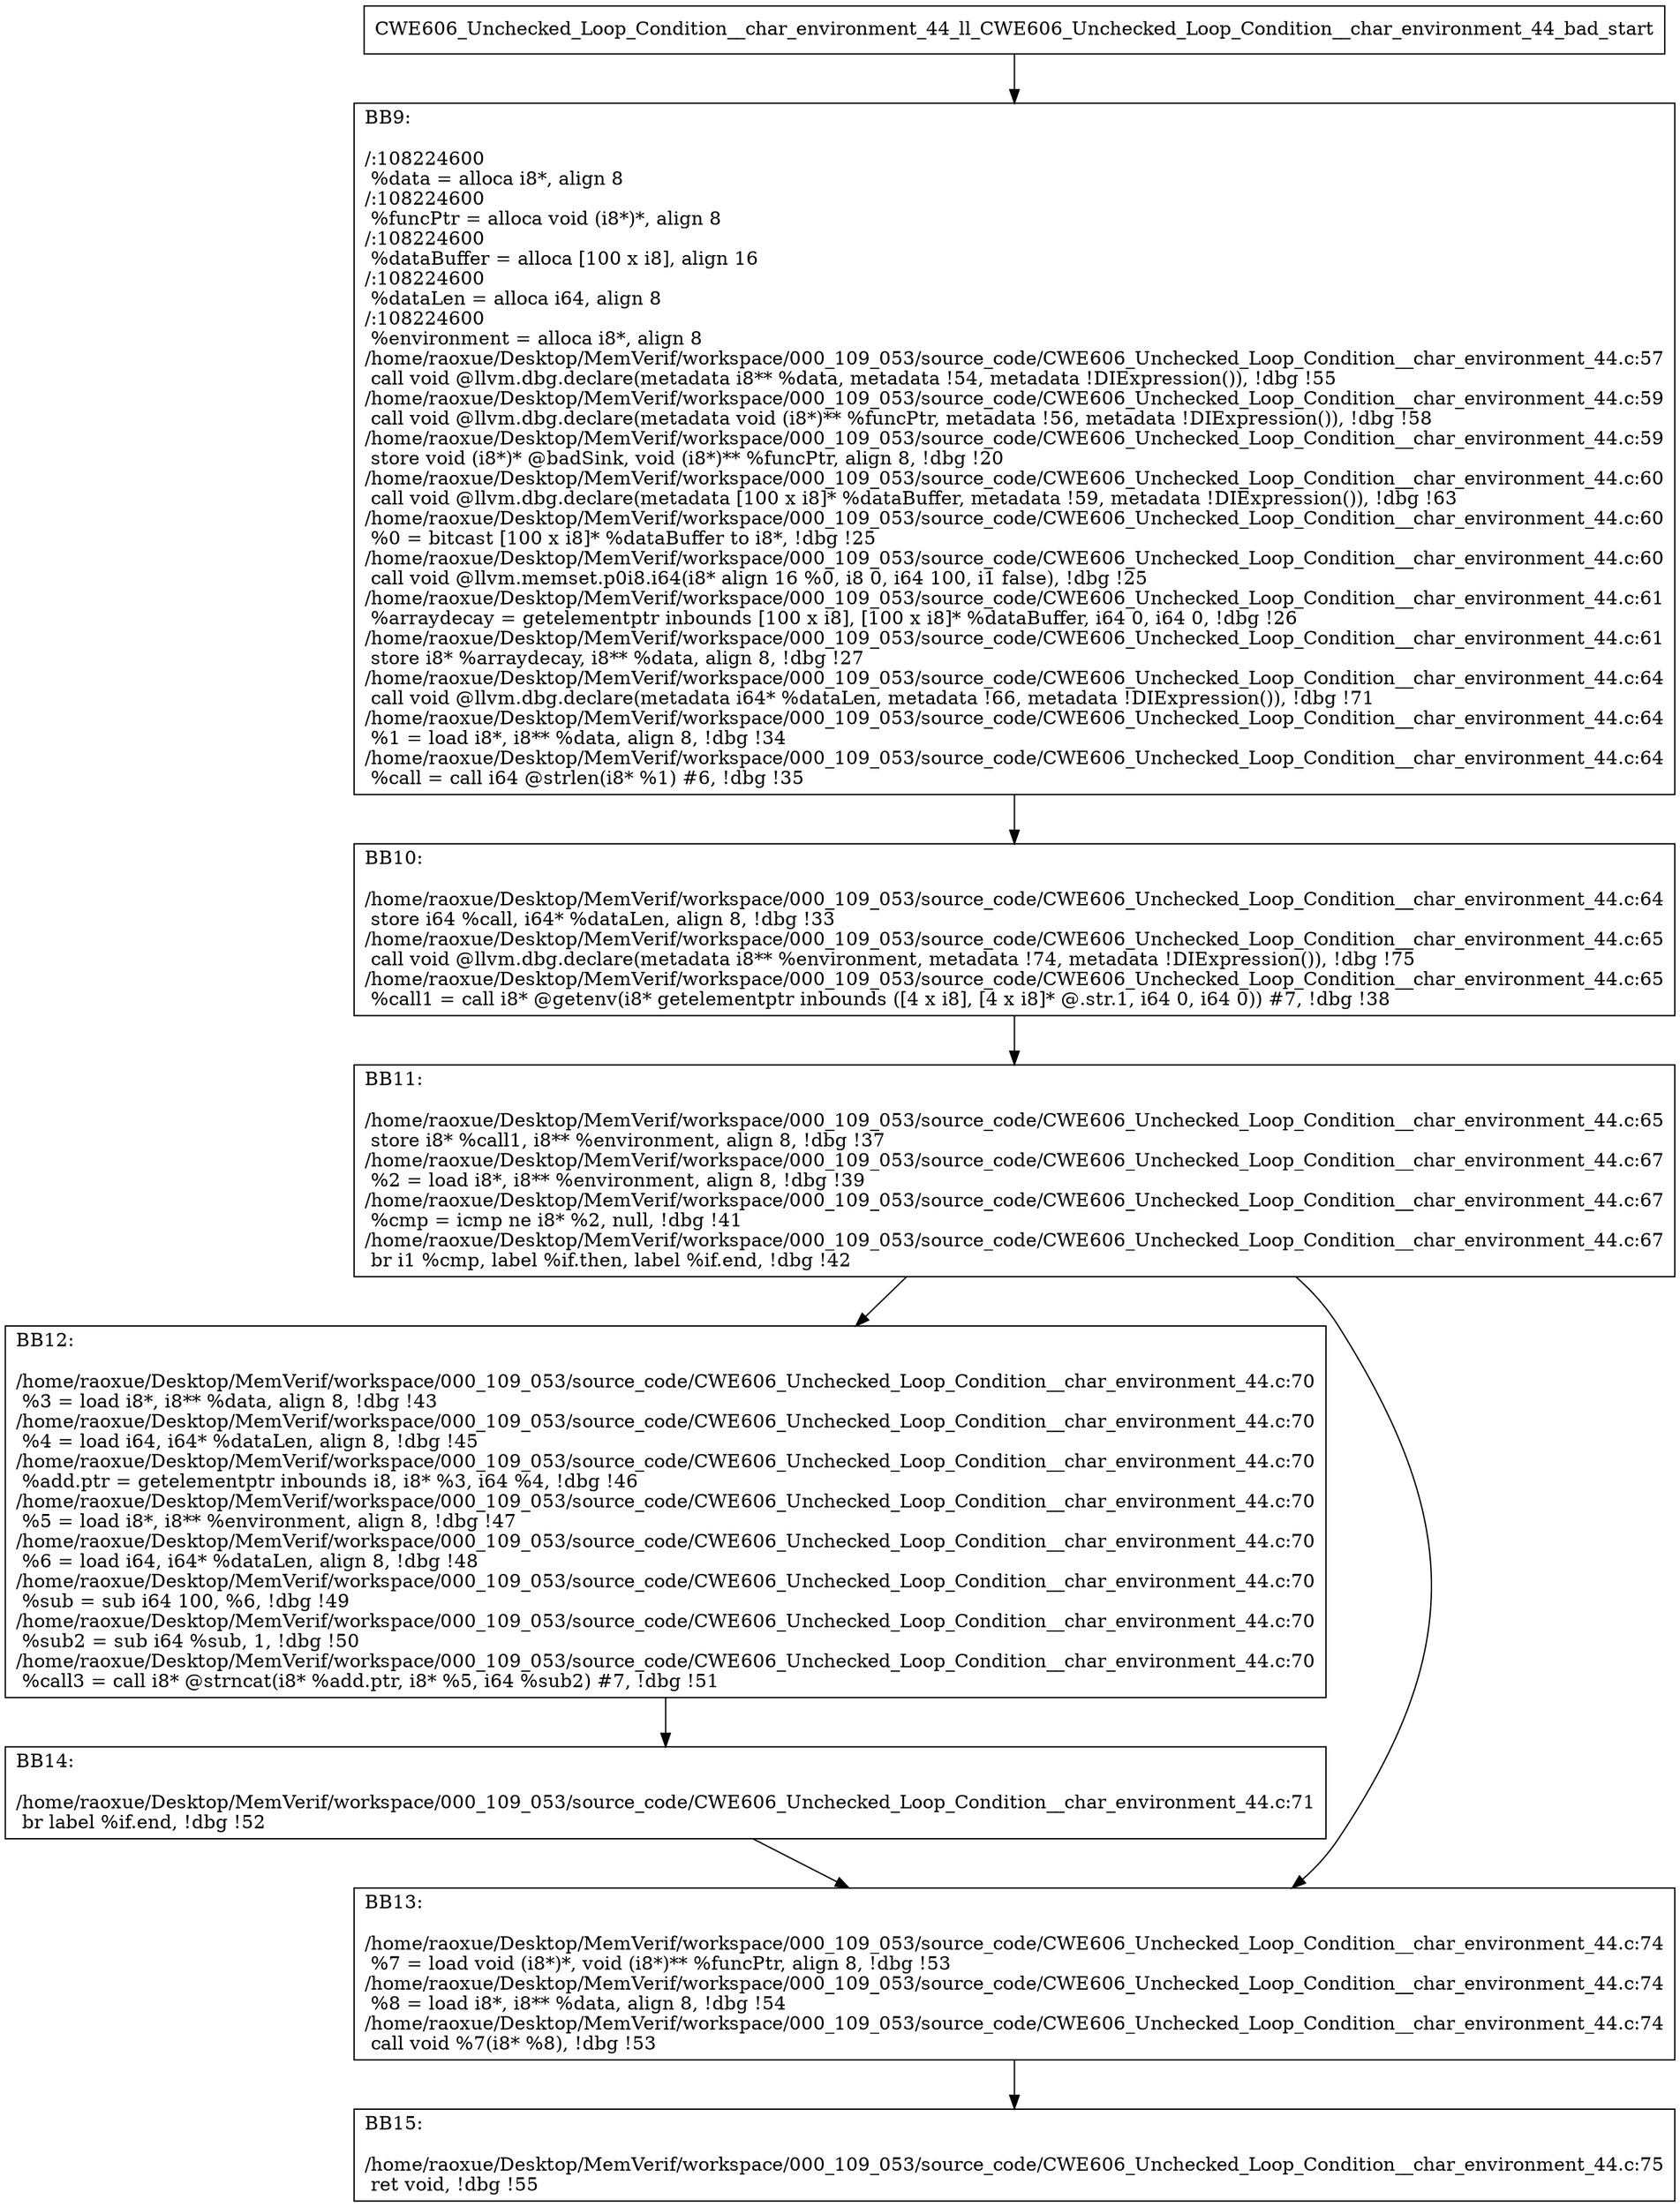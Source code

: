 digraph "CFG for'CWE606_Unchecked_Loop_Condition__char_environment_44_ll_CWE606_Unchecked_Loop_Condition__char_environment_44_bad' function" {
	BBCWE606_Unchecked_Loop_Condition__char_environment_44_ll_CWE606_Unchecked_Loop_Condition__char_environment_44_bad_start[shape=record,label="{CWE606_Unchecked_Loop_Condition__char_environment_44_ll_CWE606_Unchecked_Loop_Condition__char_environment_44_bad_start}"];
	BBCWE606_Unchecked_Loop_Condition__char_environment_44_ll_CWE606_Unchecked_Loop_Condition__char_environment_44_bad_start-> CWE606_Unchecked_Loop_Condition__char_environment_44_ll_CWE606_Unchecked_Loop_Condition__char_environment_44_badBB9;
	CWE606_Unchecked_Loop_Condition__char_environment_44_ll_CWE606_Unchecked_Loop_Condition__char_environment_44_badBB9 [shape=record, label="{BB9:\l\l/:108224600\l
  %data = alloca i8*, align 8\l
/:108224600\l
  %funcPtr = alloca void (i8*)*, align 8\l
/:108224600\l
  %dataBuffer = alloca [100 x i8], align 16\l
/:108224600\l
  %dataLen = alloca i64, align 8\l
/:108224600\l
  %environment = alloca i8*, align 8\l
/home/raoxue/Desktop/MemVerif/workspace/000_109_053/source_code/CWE606_Unchecked_Loop_Condition__char_environment_44.c:57\l
  call void @llvm.dbg.declare(metadata i8** %data, metadata !54, metadata !DIExpression()), !dbg !55\l
/home/raoxue/Desktop/MemVerif/workspace/000_109_053/source_code/CWE606_Unchecked_Loop_Condition__char_environment_44.c:59\l
  call void @llvm.dbg.declare(metadata void (i8*)** %funcPtr, metadata !56, metadata !DIExpression()), !dbg !58\l
/home/raoxue/Desktop/MemVerif/workspace/000_109_053/source_code/CWE606_Unchecked_Loop_Condition__char_environment_44.c:59\l
  store void (i8*)* @badSink, void (i8*)** %funcPtr, align 8, !dbg !20\l
/home/raoxue/Desktop/MemVerif/workspace/000_109_053/source_code/CWE606_Unchecked_Loop_Condition__char_environment_44.c:60\l
  call void @llvm.dbg.declare(metadata [100 x i8]* %dataBuffer, metadata !59, metadata !DIExpression()), !dbg !63\l
/home/raoxue/Desktop/MemVerif/workspace/000_109_053/source_code/CWE606_Unchecked_Loop_Condition__char_environment_44.c:60\l
  %0 = bitcast [100 x i8]* %dataBuffer to i8*, !dbg !25\l
/home/raoxue/Desktop/MemVerif/workspace/000_109_053/source_code/CWE606_Unchecked_Loop_Condition__char_environment_44.c:60\l
  call void @llvm.memset.p0i8.i64(i8* align 16 %0, i8 0, i64 100, i1 false), !dbg !25\l
/home/raoxue/Desktop/MemVerif/workspace/000_109_053/source_code/CWE606_Unchecked_Loop_Condition__char_environment_44.c:61\l
  %arraydecay = getelementptr inbounds [100 x i8], [100 x i8]* %dataBuffer, i64 0, i64 0, !dbg !26\l
/home/raoxue/Desktop/MemVerif/workspace/000_109_053/source_code/CWE606_Unchecked_Loop_Condition__char_environment_44.c:61\l
  store i8* %arraydecay, i8** %data, align 8, !dbg !27\l
/home/raoxue/Desktop/MemVerif/workspace/000_109_053/source_code/CWE606_Unchecked_Loop_Condition__char_environment_44.c:64\l
  call void @llvm.dbg.declare(metadata i64* %dataLen, metadata !66, metadata !DIExpression()), !dbg !71\l
/home/raoxue/Desktop/MemVerif/workspace/000_109_053/source_code/CWE606_Unchecked_Loop_Condition__char_environment_44.c:64\l
  %1 = load i8*, i8** %data, align 8, !dbg !34\l
/home/raoxue/Desktop/MemVerif/workspace/000_109_053/source_code/CWE606_Unchecked_Loop_Condition__char_environment_44.c:64\l
  %call = call i64 @strlen(i8* %1) #6, !dbg !35\l
}"];
	CWE606_Unchecked_Loop_Condition__char_environment_44_ll_CWE606_Unchecked_Loop_Condition__char_environment_44_badBB9-> CWE606_Unchecked_Loop_Condition__char_environment_44_ll_CWE606_Unchecked_Loop_Condition__char_environment_44_badBB10;
	CWE606_Unchecked_Loop_Condition__char_environment_44_ll_CWE606_Unchecked_Loop_Condition__char_environment_44_badBB10 [shape=record, label="{BB10:\l\l/home/raoxue/Desktop/MemVerif/workspace/000_109_053/source_code/CWE606_Unchecked_Loop_Condition__char_environment_44.c:64\l
  store i64 %call, i64* %dataLen, align 8, !dbg !33\l
/home/raoxue/Desktop/MemVerif/workspace/000_109_053/source_code/CWE606_Unchecked_Loop_Condition__char_environment_44.c:65\l
  call void @llvm.dbg.declare(metadata i8** %environment, metadata !74, metadata !DIExpression()), !dbg !75\l
/home/raoxue/Desktop/MemVerif/workspace/000_109_053/source_code/CWE606_Unchecked_Loop_Condition__char_environment_44.c:65\l
  %call1 = call i8* @getenv(i8* getelementptr inbounds ([4 x i8], [4 x i8]* @.str.1, i64 0, i64 0)) #7, !dbg !38\l
}"];
	CWE606_Unchecked_Loop_Condition__char_environment_44_ll_CWE606_Unchecked_Loop_Condition__char_environment_44_badBB10-> CWE606_Unchecked_Loop_Condition__char_environment_44_ll_CWE606_Unchecked_Loop_Condition__char_environment_44_badBB11;
	CWE606_Unchecked_Loop_Condition__char_environment_44_ll_CWE606_Unchecked_Loop_Condition__char_environment_44_badBB11 [shape=record, label="{BB11:\l\l/home/raoxue/Desktop/MemVerif/workspace/000_109_053/source_code/CWE606_Unchecked_Loop_Condition__char_environment_44.c:65\l
  store i8* %call1, i8** %environment, align 8, !dbg !37\l
/home/raoxue/Desktop/MemVerif/workspace/000_109_053/source_code/CWE606_Unchecked_Loop_Condition__char_environment_44.c:67\l
  %2 = load i8*, i8** %environment, align 8, !dbg !39\l
/home/raoxue/Desktop/MemVerif/workspace/000_109_053/source_code/CWE606_Unchecked_Loop_Condition__char_environment_44.c:67\l
  %cmp = icmp ne i8* %2, null, !dbg !41\l
/home/raoxue/Desktop/MemVerif/workspace/000_109_053/source_code/CWE606_Unchecked_Loop_Condition__char_environment_44.c:67\l
  br i1 %cmp, label %if.then, label %if.end, !dbg !42\l
}"];
	CWE606_Unchecked_Loop_Condition__char_environment_44_ll_CWE606_Unchecked_Loop_Condition__char_environment_44_badBB11-> CWE606_Unchecked_Loop_Condition__char_environment_44_ll_CWE606_Unchecked_Loop_Condition__char_environment_44_badBB12;
	CWE606_Unchecked_Loop_Condition__char_environment_44_ll_CWE606_Unchecked_Loop_Condition__char_environment_44_badBB11-> CWE606_Unchecked_Loop_Condition__char_environment_44_ll_CWE606_Unchecked_Loop_Condition__char_environment_44_badBB13;
	CWE606_Unchecked_Loop_Condition__char_environment_44_ll_CWE606_Unchecked_Loop_Condition__char_environment_44_badBB12 [shape=record, label="{BB12:\l\l/home/raoxue/Desktop/MemVerif/workspace/000_109_053/source_code/CWE606_Unchecked_Loop_Condition__char_environment_44.c:70\l
  %3 = load i8*, i8** %data, align 8, !dbg !43\l
/home/raoxue/Desktop/MemVerif/workspace/000_109_053/source_code/CWE606_Unchecked_Loop_Condition__char_environment_44.c:70\l
  %4 = load i64, i64* %dataLen, align 8, !dbg !45\l
/home/raoxue/Desktop/MemVerif/workspace/000_109_053/source_code/CWE606_Unchecked_Loop_Condition__char_environment_44.c:70\l
  %add.ptr = getelementptr inbounds i8, i8* %3, i64 %4, !dbg !46\l
/home/raoxue/Desktop/MemVerif/workspace/000_109_053/source_code/CWE606_Unchecked_Loop_Condition__char_environment_44.c:70\l
  %5 = load i8*, i8** %environment, align 8, !dbg !47\l
/home/raoxue/Desktop/MemVerif/workspace/000_109_053/source_code/CWE606_Unchecked_Loop_Condition__char_environment_44.c:70\l
  %6 = load i64, i64* %dataLen, align 8, !dbg !48\l
/home/raoxue/Desktop/MemVerif/workspace/000_109_053/source_code/CWE606_Unchecked_Loop_Condition__char_environment_44.c:70\l
  %sub = sub i64 100, %6, !dbg !49\l
/home/raoxue/Desktop/MemVerif/workspace/000_109_053/source_code/CWE606_Unchecked_Loop_Condition__char_environment_44.c:70\l
  %sub2 = sub i64 %sub, 1, !dbg !50\l
/home/raoxue/Desktop/MemVerif/workspace/000_109_053/source_code/CWE606_Unchecked_Loop_Condition__char_environment_44.c:70\l
  %call3 = call i8* @strncat(i8* %add.ptr, i8* %5, i64 %sub2) #7, !dbg !51\l
}"];
	CWE606_Unchecked_Loop_Condition__char_environment_44_ll_CWE606_Unchecked_Loop_Condition__char_environment_44_badBB12-> CWE606_Unchecked_Loop_Condition__char_environment_44_ll_CWE606_Unchecked_Loop_Condition__char_environment_44_badBB14;
	CWE606_Unchecked_Loop_Condition__char_environment_44_ll_CWE606_Unchecked_Loop_Condition__char_environment_44_badBB14 [shape=record, label="{BB14:\l\l/home/raoxue/Desktop/MemVerif/workspace/000_109_053/source_code/CWE606_Unchecked_Loop_Condition__char_environment_44.c:71\l
  br label %if.end, !dbg !52\l
}"];
	CWE606_Unchecked_Loop_Condition__char_environment_44_ll_CWE606_Unchecked_Loop_Condition__char_environment_44_badBB14-> CWE606_Unchecked_Loop_Condition__char_environment_44_ll_CWE606_Unchecked_Loop_Condition__char_environment_44_badBB13;
	CWE606_Unchecked_Loop_Condition__char_environment_44_ll_CWE606_Unchecked_Loop_Condition__char_environment_44_badBB13 [shape=record, label="{BB13:\l\l/home/raoxue/Desktop/MemVerif/workspace/000_109_053/source_code/CWE606_Unchecked_Loop_Condition__char_environment_44.c:74\l
  %7 = load void (i8*)*, void (i8*)** %funcPtr, align 8, !dbg !53\l
/home/raoxue/Desktop/MemVerif/workspace/000_109_053/source_code/CWE606_Unchecked_Loop_Condition__char_environment_44.c:74\l
  %8 = load i8*, i8** %data, align 8, !dbg !54\l
/home/raoxue/Desktop/MemVerif/workspace/000_109_053/source_code/CWE606_Unchecked_Loop_Condition__char_environment_44.c:74\l
  call void %7(i8* %8), !dbg !53\l
}"];
	CWE606_Unchecked_Loop_Condition__char_environment_44_ll_CWE606_Unchecked_Loop_Condition__char_environment_44_badBB13-> CWE606_Unchecked_Loop_Condition__char_environment_44_ll_CWE606_Unchecked_Loop_Condition__char_environment_44_badBB15;
	CWE606_Unchecked_Loop_Condition__char_environment_44_ll_CWE606_Unchecked_Loop_Condition__char_environment_44_badBB15 [shape=record, label="{BB15:\l\l/home/raoxue/Desktop/MemVerif/workspace/000_109_053/source_code/CWE606_Unchecked_Loop_Condition__char_environment_44.c:75\l
  ret void, !dbg !55\l
}"];
}

